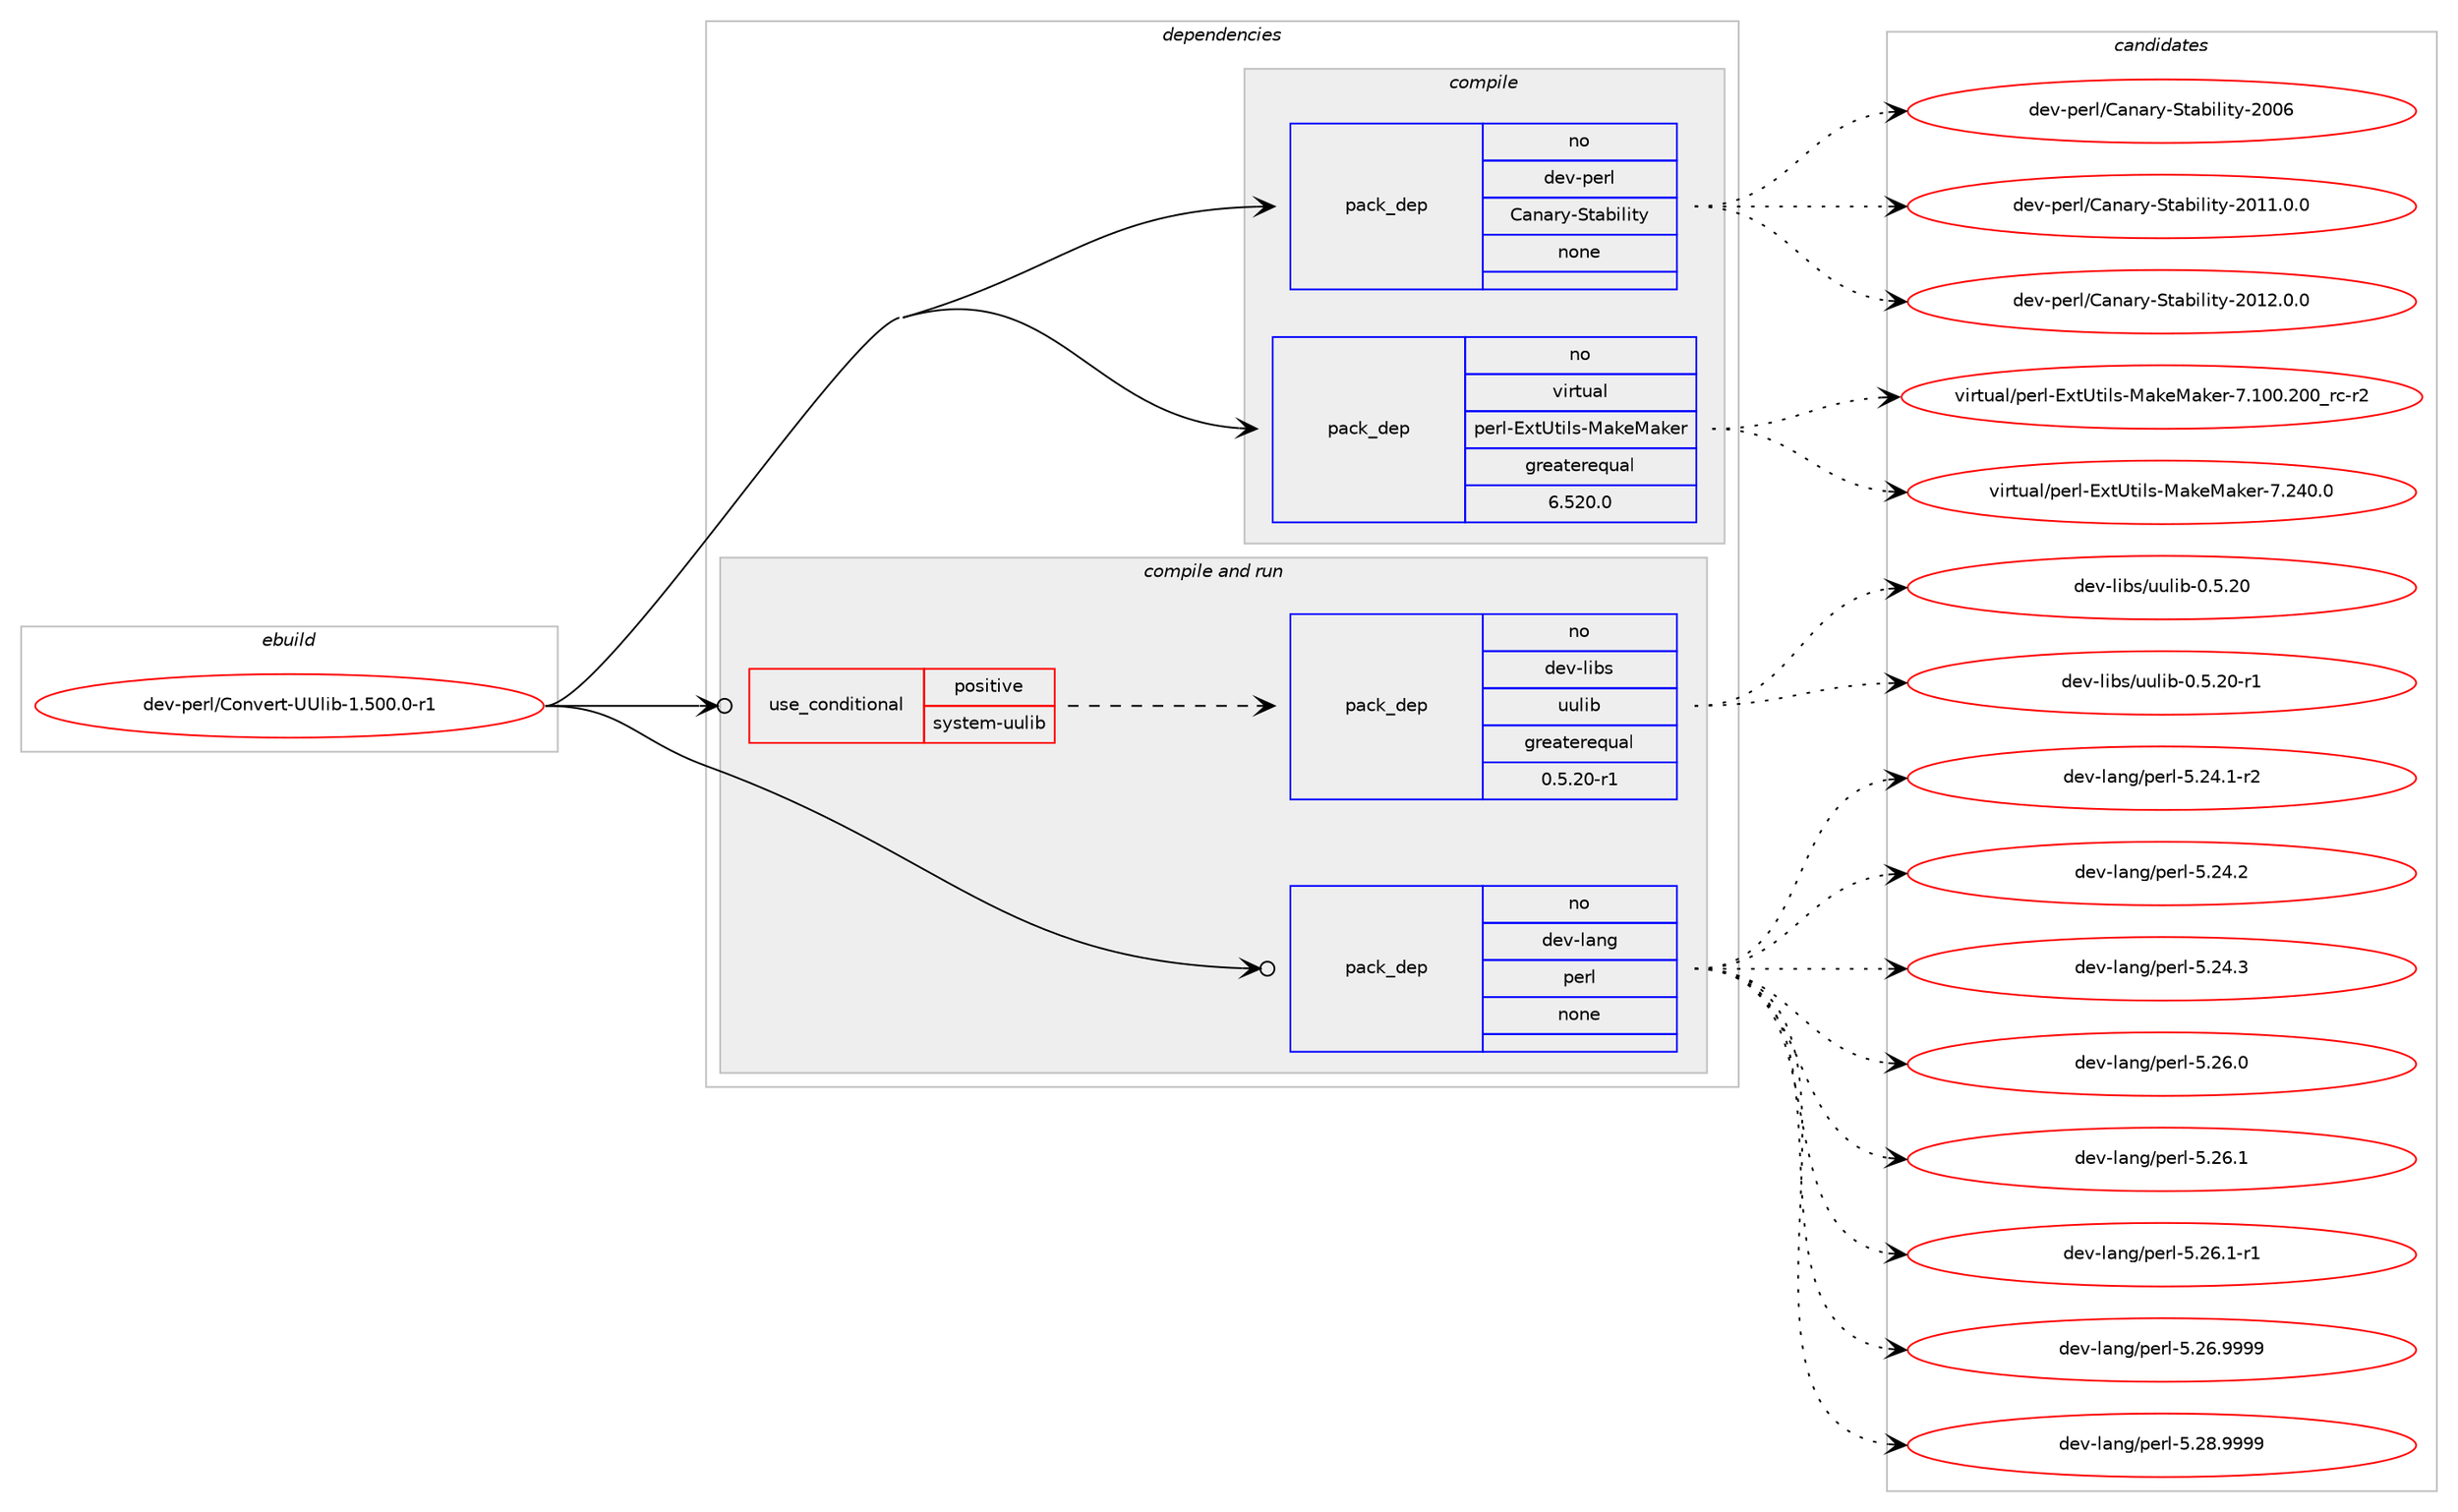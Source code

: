 digraph prolog {

# *************
# Graph options
# *************

newrank=true;
concentrate=true;
compound=true;
graph [rankdir=LR,fontname=Helvetica,fontsize=10,ranksep=1.5];#, ranksep=2.5, nodesep=0.2];
edge  [arrowhead=vee];
node  [fontname=Helvetica,fontsize=10];

# **********
# The ebuild
# **********

subgraph cluster_leftcol {
color=gray;
rank=same;
label=<<i>ebuild</i>>;
id [label="dev-perl/Convert-UUlib-1.500.0-r1", color=red, width=4, href="../dev-perl/Convert-UUlib-1.500.0-r1.svg"];
}

# ****************
# The dependencies
# ****************

subgraph cluster_midcol {
color=gray;
label=<<i>dependencies</i>>;
subgraph cluster_compile {
fillcolor="#eeeeee";
style=filled;
label=<<i>compile</i>>;
subgraph pack96154 {
dependency126681 [label=<<TABLE BORDER="0" CELLBORDER="1" CELLSPACING="0" CELLPADDING="4" WIDTH="220"><TR><TD ROWSPAN="6" CELLPADDING="30">pack_dep</TD></TR><TR><TD WIDTH="110">no</TD></TR><TR><TD>dev-perl</TD></TR><TR><TD>Canary-Stability</TD></TR><TR><TD>none</TD></TR><TR><TD></TD></TR></TABLE>>, shape=none, color=blue];
}
id:e -> dependency126681:w [weight=20,style="solid",arrowhead="vee"];
subgraph pack96155 {
dependency126682 [label=<<TABLE BORDER="0" CELLBORDER="1" CELLSPACING="0" CELLPADDING="4" WIDTH="220"><TR><TD ROWSPAN="6" CELLPADDING="30">pack_dep</TD></TR><TR><TD WIDTH="110">no</TD></TR><TR><TD>virtual</TD></TR><TR><TD>perl-ExtUtils-MakeMaker</TD></TR><TR><TD>greaterequal</TD></TR><TR><TD>6.520.0</TD></TR></TABLE>>, shape=none, color=blue];
}
id:e -> dependency126682:w [weight=20,style="solid",arrowhead="vee"];
}
subgraph cluster_compileandrun {
fillcolor="#eeeeee";
style=filled;
label=<<i>compile and run</i>>;
subgraph cond26862 {
dependency126683 [label=<<TABLE BORDER="0" CELLBORDER="1" CELLSPACING="0" CELLPADDING="4"><TR><TD ROWSPAN="3" CELLPADDING="10">use_conditional</TD></TR><TR><TD>positive</TD></TR><TR><TD>system-uulib</TD></TR></TABLE>>, shape=none, color=red];
subgraph pack96156 {
dependency126684 [label=<<TABLE BORDER="0" CELLBORDER="1" CELLSPACING="0" CELLPADDING="4" WIDTH="220"><TR><TD ROWSPAN="6" CELLPADDING="30">pack_dep</TD></TR><TR><TD WIDTH="110">no</TD></TR><TR><TD>dev-libs</TD></TR><TR><TD>uulib</TD></TR><TR><TD>greaterequal</TD></TR><TR><TD>0.5.20-r1</TD></TR></TABLE>>, shape=none, color=blue];
}
dependency126683:e -> dependency126684:w [weight=20,style="dashed",arrowhead="vee"];
}
id:e -> dependency126683:w [weight=20,style="solid",arrowhead="odotvee"];
subgraph pack96157 {
dependency126685 [label=<<TABLE BORDER="0" CELLBORDER="1" CELLSPACING="0" CELLPADDING="4" WIDTH="220"><TR><TD ROWSPAN="6" CELLPADDING="30">pack_dep</TD></TR><TR><TD WIDTH="110">no</TD></TR><TR><TD>dev-lang</TD></TR><TR><TD>perl</TD></TR><TR><TD>none</TD></TR><TR><TD></TD></TR></TABLE>>, shape=none, color=blue];
}
id:e -> dependency126685:w [weight=20,style="solid",arrowhead="odotvee"];
}
subgraph cluster_run {
fillcolor="#eeeeee";
style=filled;
label=<<i>run</i>>;
}
}

# **************
# The candidates
# **************

subgraph cluster_choices {
rank=same;
color=gray;
label=<<i>candidates</i>>;

subgraph choice96154 {
color=black;
nodesep=1;
choice1001011184511210111410847679711097114121458311697981051081051161214550484854 [label="dev-perl/Canary-Stability-2006", color=red, width=4,href="../dev-perl/Canary-Stability-2006.svg"];
choice100101118451121011141084767971109711412145831169798105108105116121455048494946484648 [label="dev-perl/Canary-Stability-2011.0.0", color=red, width=4,href="../dev-perl/Canary-Stability-2011.0.0.svg"];
choice100101118451121011141084767971109711412145831169798105108105116121455048495046484648 [label="dev-perl/Canary-Stability-2012.0.0", color=red, width=4,href="../dev-perl/Canary-Stability-2012.0.0.svg"];
dependency126681:e -> choice1001011184511210111410847679711097114121458311697981051081051161214550484854:w [style=dotted,weight="100"];
dependency126681:e -> choice100101118451121011141084767971109711412145831169798105108105116121455048494946484648:w [style=dotted,weight="100"];
dependency126681:e -> choice100101118451121011141084767971109711412145831169798105108105116121455048495046484648:w [style=dotted,weight="100"];
}
subgraph choice96155 {
color=black;
nodesep=1;
choice118105114116117971084711210111410845691201168511610510811545779710710177971071011144555464948484650484895114994511450 [label="virtual/perl-ExtUtils-MakeMaker-7.100.200_rc-r2", color=red, width=4,href="../virtual/perl-ExtUtils-MakeMaker-7.100.200_rc-r2.svg"];
choice118105114116117971084711210111410845691201168511610510811545779710710177971071011144555465052484648 [label="virtual/perl-ExtUtils-MakeMaker-7.240.0", color=red, width=4,href="../virtual/perl-ExtUtils-MakeMaker-7.240.0.svg"];
dependency126682:e -> choice118105114116117971084711210111410845691201168511610510811545779710710177971071011144555464948484650484895114994511450:w [style=dotted,weight="100"];
dependency126682:e -> choice118105114116117971084711210111410845691201168511610510811545779710710177971071011144555465052484648:w [style=dotted,weight="100"];
}
subgraph choice96156 {
color=black;
nodesep=1;
choice1001011184510810598115471171171081059845484653465048 [label="dev-libs/uulib-0.5.20", color=red, width=4,href="../dev-libs/uulib-0.5.20.svg"];
choice10010111845108105981154711711710810598454846534650484511449 [label="dev-libs/uulib-0.5.20-r1", color=red, width=4,href="../dev-libs/uulib-0.5.20-r1.svg"];
dependency126684:e -> choice1001011184510810598115471171171081059845484653465048:w [style=dotted,weight="100"];
dependency126684:e -> choice10010111845108105981154711711710810598454846534650484511449:w [style=dotted,weight="100"];
}
subgraph choice96157 {
color=black;
nodesep=1;
choice100101118451089711010347112101114108455346505246494511450 [label="dev-lang/perl-5.24.1-r2", color=red, width=4,href="../dev-lang/perl-5.24.1-r2.svg"];
choice10010111845108971101034711210111410845534650524650 [label="dev-lang/perl-5.24.2", color=red, width=4,href="../dev-lang/perl-5.24.2.svg"];
choice10010111845108971101034711210111410845534650524651 [label="dev-lang/perl-5.24.3", color=red, width=4,href="../dev-lang/perl-5.24.3.svg"];
choice10010111845108971101034711210111410845534650544648 [label="dev-lang/perl-5.26.0", color=red, width=4,href="../dev-lang/perl-5.26.0.svg"];
choice10010111845108971101034711210111410845534650544649 [label="dev-lang/perl-5.26.1", color=red, width=4,href="../dev-lang/perl-5.26.1.svg"];
choice100101118451089711010347112101114108455346505446494511449 [label="dev-lang/perl-5.26.1-r1", color=red, width=4,href="../dev-lang/perl-5.26.1-r1.svg"];
choice10010111845108971101034711210111410845534650544657575757 [label="dev-lang/perl-5.26.9999", color=red, width=4,href="../dev-lang/perl-5.26.9999.svg"];
choice10010111845108971101034711210111410845534650564657575757 [label="dev-lang/perl-5.28.9999", color=red, width=4,href="../dev-lang/perl-5.28.9999.svg"];
dependency126685:e -> choice100101118451089711010347112101114108455346505246494511450:w [style=dotted,weight="100"];
dependency126685:e -> choice10010111845108971101034711210111410845534650524650:w [style=dotted,weight="100"];
dependency126685:e -> choice10010111845108971101034711210111410845534650524651:w [style=dotted,weight="100"];
dependency126685:e -> choice10010111845108971101034711210111410845534650544648:w [style=dotted,weight="100"];
dependency126685:e -> choice10010111845108971101034711210111410845534650544649:w [style=dotted,weight="100"];
dependency126685:e -> choice100101118451089711010347112101114108455346505446494511449:w [style=dotted,weight="100"];
dependency126685:e -> choice10010111845108971101034711210111410845534650544657575757:w [style=dotted,weight="100"];
dependency126685:e -> choice10010111845108971101034711210111410845534650564657575757:w [style=dotted,weight="100"];
}
}

}

